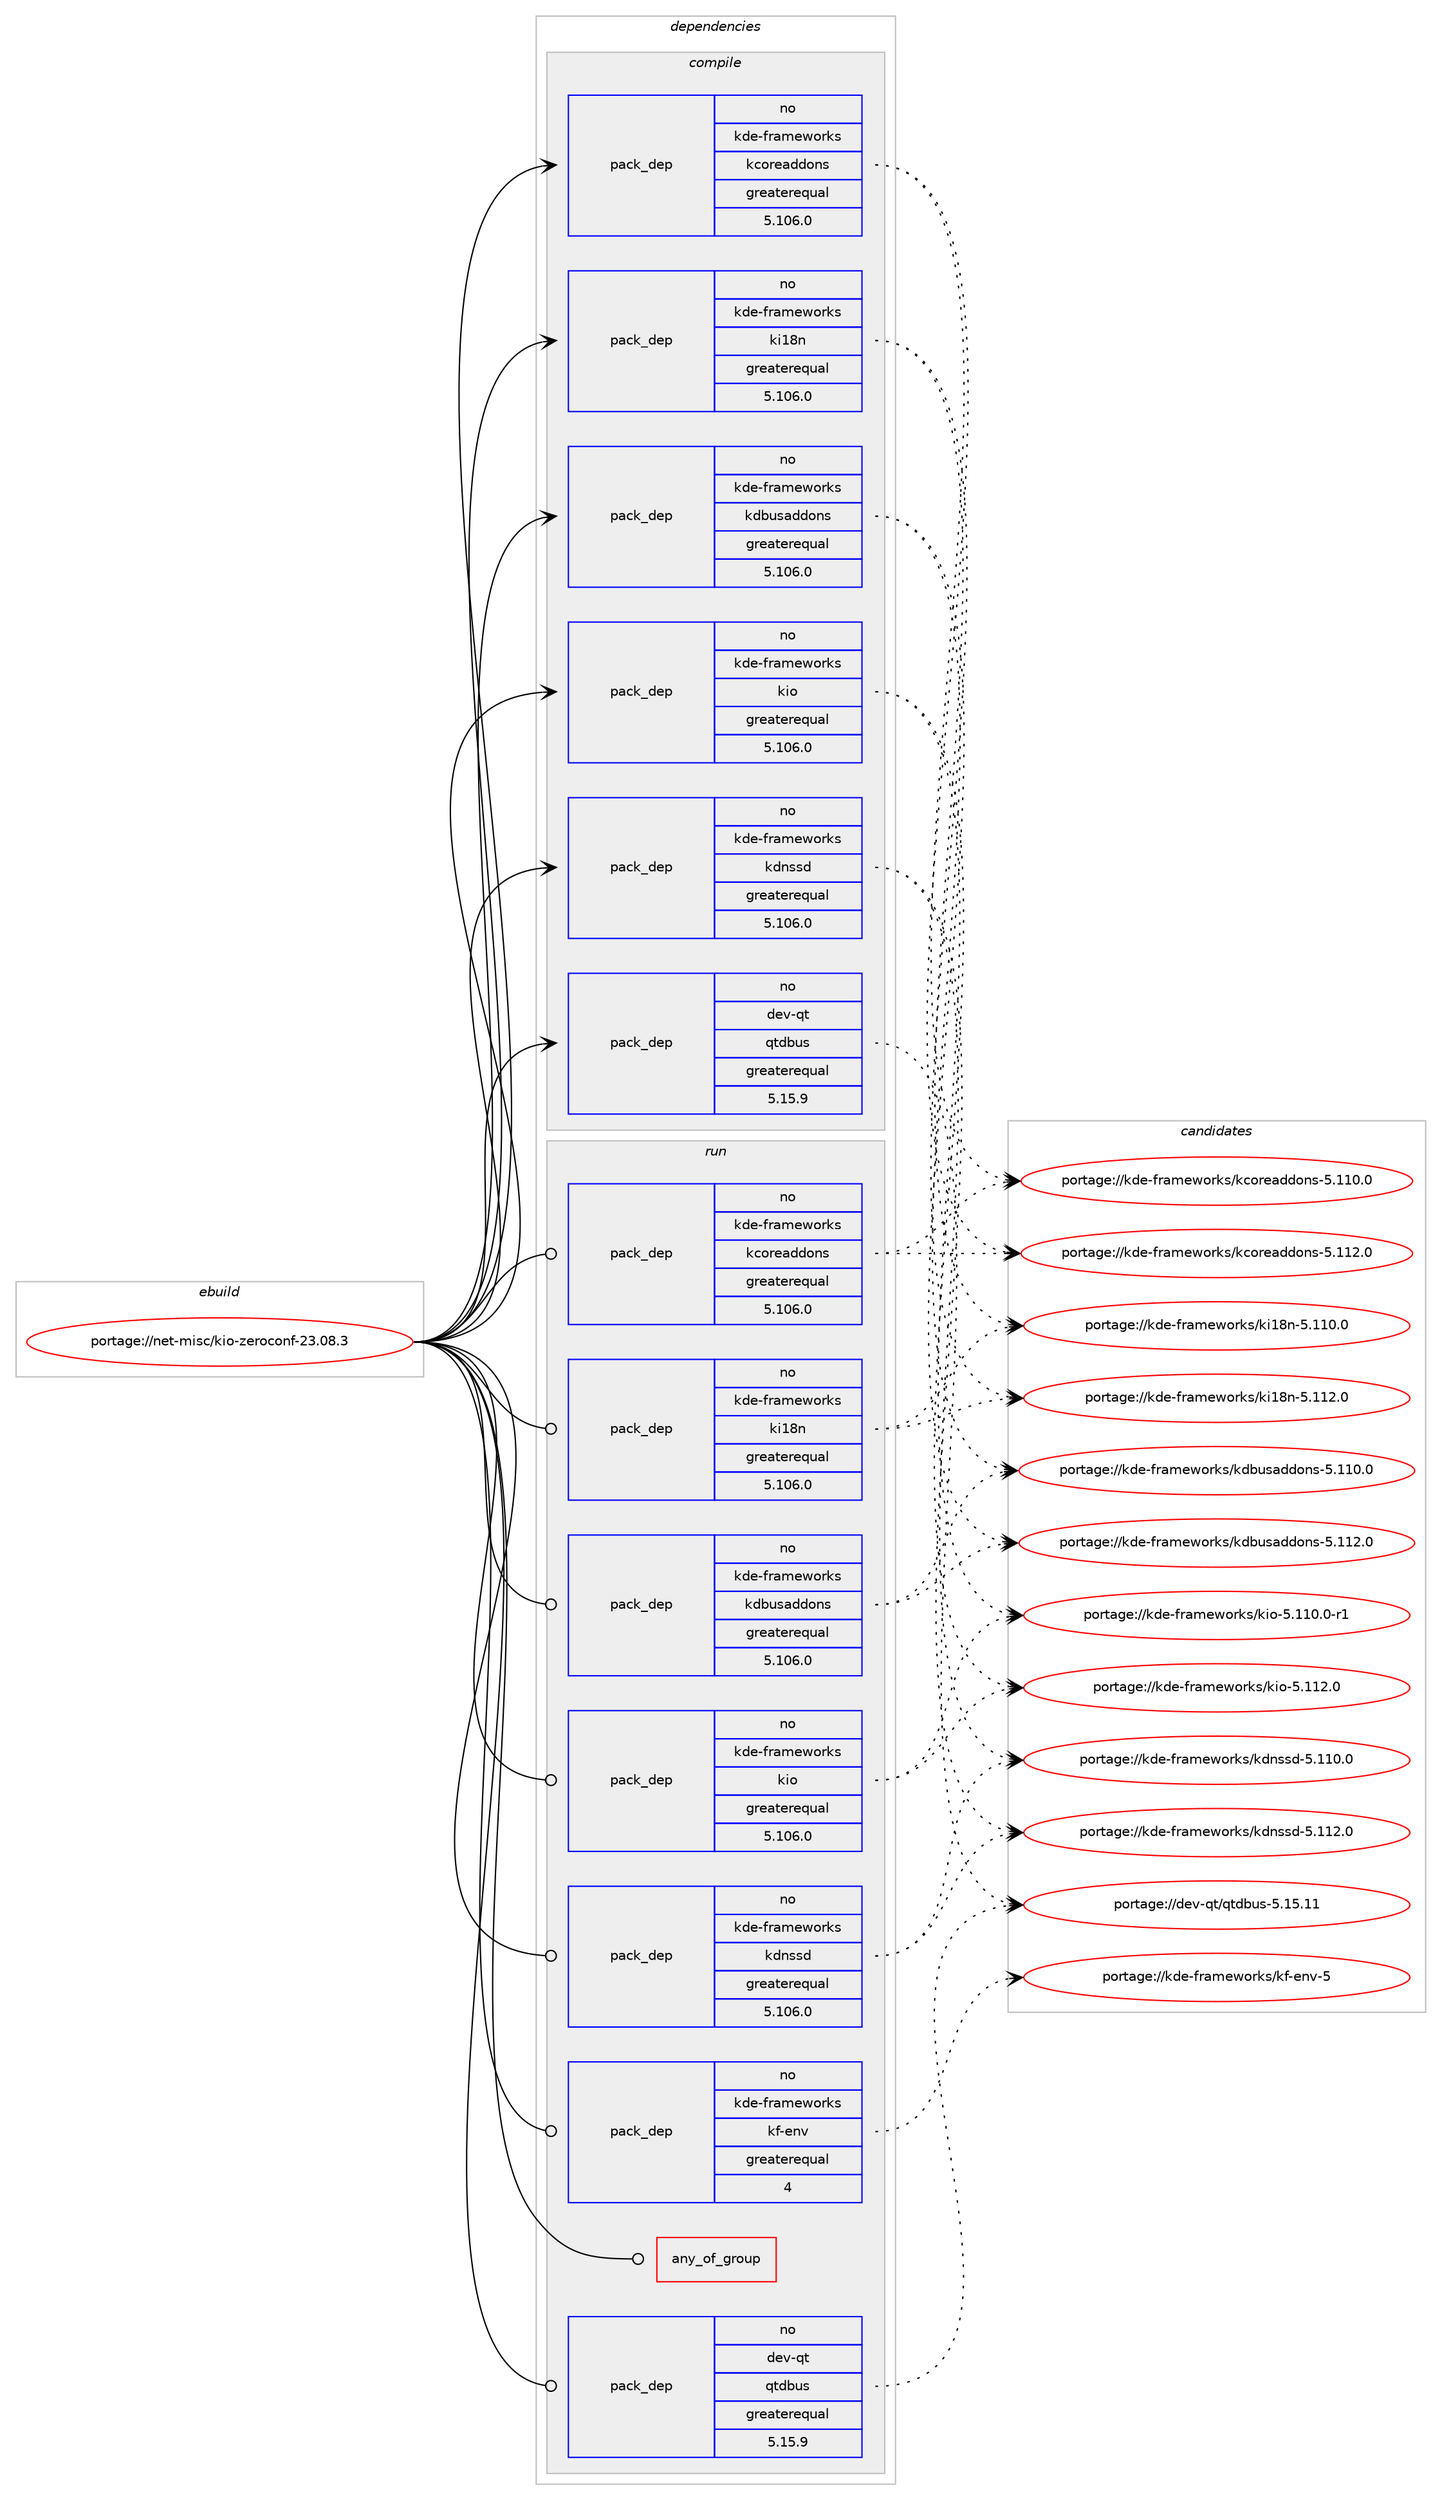 digraph prolog {

# *************
# Graph options
# *************

newrank=true;
concentrate=true;
compound=true;
graph [rankdir=LR,fontname=Helvetica,fontsize=10,ranksep=1.5];#, ranksep=2.5, nodesep=0.2];
edge  [arrowhead=vee];
node  [fontname=Helvetica,fontsize=10];

# **********
# The ebuild
# **********

subgraph cluster_leftcol {
color=gray;
rank=same;
label=<<i>ebuild</i>>;
id [label="portage://net-misc/kio-zeroconf-23.08.3", color=red, width=4, href="../net-misc/kio-zeroconf-23.08.3.svg"];
}

# ****************
# The dependencies
# ****************

subgraph cluster_midcol {
color=gray;
label=<<i>dependencies</i>>;
subgraph cluster_compile {
fillcolor="#eeeeee";
style=filled;
label=<<i>compile</i>>;
# *** BEGIN UNKNOWN DEPENDENCY TYPE (TODO) ***
# id -> package_dependency(portage://net-misc/kio-zeroconf-23.08.3,install,no,dev-qt,qtcore,none,[,,],[slot(5)],[])
# *** END UNKNOWN DEPENDENCY TYPE (TODO) ***

subgraph pack204 {
dependency227 [label=<<TABLE BORDER="0" CELLBORDER="1" CELLSPACING="0" CELLPADDING="4" WIDTH="220"><TR><TD ROWSPAN="6" CELLPADDING="30">pack_dep</TD></TR><TR><TD WIDTH="110">no</TD></TR><TR><TD>dev-qt</TD></TR><TR><TD>qtdbus</TD></TR><TR><TD>greaterequal</TD></TR><TR><TD>5.15.9</TD></TR></TABLE>>, shape=none, color=blue];
}
id:e -> dependency227:w [weight=20,style="solid",arrowhead="vee"];
subgraph pack205 {
dependency228 [label=<<TABLE BORDER="0" CELLBORDER="1" CELLSPACING="0" CELLPADDING="4" WIDTH="220"><TR><TD ROWSPAN="6" CELLPADDING="30">pack_dep</TD></TR><TR><TD WIDTH="110">no</TD></TR><TR><TD>kde-frameworks</TD></TR><TR><TD>kcoreaddons</TD></TR><TR><TD>greaterequal</TD></TR><TR><TD>5.106.0</TD></TR></TABLE>>, shape=none, color=blue];
}
id:e -> dependency228:w [weight=20,style="solid",arrowhead="vee"];
subgraph pack206 {
dependency229 [label=<<TABLE BORDER="0" CELLBORDER="1" CELLSPACING="0" CELLPADDING="4" WIDTH="220"><TR><TD ROWSPAN="6" CELLPADDING="30">pack_dep</TD></TR><TR><TD WIDTH="110">no</TD></TR><TR><TD>kde-frameworks</TD></TR><TR><TD>kdbusaddons</TD></TR><TR><TD>greaterequal</TD></TR><TR><TD>5.106.0</TD></TR></TABLE>>, shape=none, color=blue];
}
id:e -> dependency229:w [weight=20,style="solid",arrowhead="vee"];
subgraph pack207 {
dependency230 [label=<<TABLE BORDER="0" CELLBORDER="1" CELLSPACING="0" CELLPADDING="4" WIDTH="220"><TR><TD ROWSPAN="6" CELLPADDING="30">pack_dep</TD></TR><TR><TD WIDTH="110">no</TD></TR><TR><TD>kde-frameworks</TD></TR><TR><TD>kdnssd</TD></TR><TR><TD>greaterequal</TD></TR><TR><TD>5.106.0</TD></TR></TABLE>>, shape=none, color=blue];
}
id:e -> dependency230:w [weight=20,style="solid",arrowhead="vee"];
subgraph pack208 {
dependency231 [label=<<TABLE BORDER="0" CELLBORDER="1" CELLSPACING="0" CELLPADDING="4" WIDTH="220"><TR><TD ROWSPAN="6" CELLPADDING="30">pack_dep</TD></TR><TR><TD WIDTH="110">no</TD></TR><TR><TD>kde-frameworks</TD></TR><TR><TD>ki18n</TD></TR><TR><TD>greaterequal</TD></TR><TR><TD>5.106.0</TD></TR></TABLE>>, shape=none, color=blue];
}
id:e -> dependency231:w [weight=20,style="solid",arrowhead="vee"];
subgraph pack209 {
dependency232 [label=<<TABLE BORDER="0" CELLBORDER="1" CELLSPACING="0" CELLPADDING="4" WIDTH="220"><TR><TD ROWSPAN="6" CELLPADDING="30">pack_dep</TD></TR><TR><TD WIDTH="110">no</TD></TR><TR><TD>kde-frameworks</TD></TR><TR><TD>kio</TD></TR><TR><TD>greaterequal</TD></TR><TR><TD>5.106.0</TD></TR></TABLE>>, shape=none, color=blue];
}
id:e -> dependency232:w [weight=20,style="solid",arrowhead="vee"];
}
subgraph cluster_compileandrun {
fillcolor="#eeeeee";
style=filled;
label=<<i>compile and run</i>>;
}
subgraph cluster_run {
fillcolor="#eeeeee";
style=filled;
label=<<i>run</i>>;
subgraph any5 {
dependency233 [label=<<TABLE BORDER="0" CELLBORDER="1" CELLSPACING="0" CELLPADDING="4"><TR><TD CELLPADDING="10">any_of_group</TD></TR></TABLE>>, shape=none, color=red];# *** BEGIN UNKNOWN DEPENDENCY TYPE (TODO) ***
# dependency233 -> package_dependency(portage://net-misc/kio-zeroconf-23.08.3,run,no,kde-frameworks,breeze-icons,none,[,,],any_different_slot,[])
# *** END UNKNOWN DEPENDENCY TYPE (TODO) ***

# *** BEGIN UNKNOWN DEPENDENCY TYPE (TODO) ***
# dependency233 -> package_dependency(portage://net-misc/kio-zeroconf-23.08.3,run,no,kde-frameworks,oxygen-icons,none,[,,],any_different_slot,[])
# *** END UNKNOWN DEPENDENCY TYPE (TODO) ***

}
id:e -> dependency233:w [weight=20,style="solid",arrowhead="odot"];
# *** BEGIN UNKNOWN DEPENDENCY TYPE (TODO) ***
# id -> package_dependency(portage://net-misc/kio-zeroconf-23.08.3,run,no,dev-qt,qtcore,none,[,,],[slot(5)],[])
# *** END UNKNOWN DEPENDENCY TYPE (TODO) ***

subgraph pack210 {
dependency234 [label=<<TABLE BORDER="0" CELLBORDER="1" CELLSPACING="0" CELLPADDING="4" WIDTH="220"><TR><TD ROWSPAN="6" CELLPADDING="30">pack_dep</TD></TR><TR><TD WIDTH="110">no</TD></TR><TR><TD>dev-qt</TD></TR><TR><TD>qtdbus</TD></TR><TR><TD>greaterequal</TD></TR><TR><TD>5.15.9</TD></TR></TABLE>>, shape=none, color=blue];
}
id:e -> dependency234:w [weight=20,style="solid",arrowhead="odot"];
subgraph pack211 {
dependency235 [label=<<TABLE BORDER="0" CELLBORDER="1" CELLSPACING="0" CELLPADDING="4" WIDTH="220"><TR><TD ROWSPAN="6" CELLPADDING="30">pack_dep</TD></TR><TR><TD WIDTH="110">no</TD></TR><TR><TD>kde-frameworks</TD></TR><TR><TD>kcoreaddons</TD></TR><TR><TD>greaterequal</TD></TR><TR><TD>5.106.0</TD></TR></TABLE>>, shape=none, color=blue];
}
id:e -> dependency235:w [weight=20,style="solid",arrowhead="odot"];
subgraph pack212 {
dependency236 [label=<<TABLE BORDER="0" CELLBORDER="1" CELLSPACING="0" CELLPADDING="4" WIDTH="220"><TR><TD ROWSPAN="6" CELLPADDING="30">pack_dep</TD></TR><TR><TD WIDTH="110">no</TD></TR><TR><TD>kde-frameworks</TD></TR><TR><TD>kdbusaddons</TD></TR><TR><TD>greaterequal</TD></TR><TR><TD>5.106.0</TD></TR></TABLE>>, shape=none, color=blue];
}
id:e -> dependency236:w [weight=20,style="solid",arrowhead="odot"];
subgraph pack213 {
dependency237 [label=<<TABLE BORDER="0" CELLBORDER="1" CELLSPACING="0" CELLPADDING="4" WIDTH="220"><TR><TD ROWSPAN="6" CELLPADDING="30">pack_dep</TD></TR><TR><TD WIDTH="110">no</TD></TR><TR><TD>kde-frameworks</TD></TR><TR><TD>kdnssd</TD></TR><TR><TD>greaterequal</TD></TR><TR><TD>5.106.0</TD></TR></TABLE>>, shape=none, color=blue];
}
id:e -> dependency237:w [weight=20,style="solid",arrowhead="odot"];
subgraph pack214 {
dependency238 [label=<<TABLE BORDER="0" CELLBORDER="1" CELLSPACING="0" CELLPADDING="4" WIDTH="220"><TR><TD ROWSPAN="6" CELLPADDING="30">pack_dep</TD></TR><TR><TD WIDTH="110">no</TD></TR><TR><TD>kde-frameworks</TD></TR><TR><TD>kf-env</TD></TR><TR><TD>greaterequal</TD></TR><TR><TD>4</TD></TR></TABLE>>, shape=none, color=blue];
}
id:e -> dependency238:w [weight=20,style="solid",arrowhead="odot"];
subgraph pack215 {
dependency239 [label=<<TABLE BORDER="0" CELLBORDER="1" CELLSPACING="0" CELLPADDING="4" WIDTH="220"><TR><TD ROWSPAN="6" CELLPADDING="30">pack_dep</TD></TR><TR><TD WIDTH="110">no</TD></TR><TR><TD>kde-frameworks</TD></TR><TR><TD>ki18n</TD></TR><TR><TD>greaterequal</TD></TR><TR><TD>5.106.0</TD></TR></TABLE>>, shape=none, color=blue];
}
id:e -> dependency239:w [weight=20,style="solid",arrowhead="odot"];
subgraph pack216 {
dependency240 [label=<<TABLE BORDER="0" CELLBORDER="1" CELLSPACING="0" CELLPADDING="4" WIDTH="220"><TR><TD ROWSPAN="6" CELLPADDING="30">pack_dep</TD></TR><TR><TD WIDTH="110">no</TD></TR><TR><TD>kde-frameworks</TD></TR><TR><TD>kio</TD></TR><TR><TD>greaterequal</TD></TR><TR><TD>5.106.0</TD></TR></TABLE>>, shape=none, color=blue];
}
id:e -> dependency240:w [weight=20,style="solid",arrowhead="odot"];
}
}

# **************
# The candidates
# **************

subgraph cluster_choices {
rank=same;
color=gray;
label=<<i>candidates</i>>;

subgraph choice204 {
color=black;
nodesep=1;
choice1001011184511311647113116100981171154553464953464949 [label="portage://dev-qt/qtdbus-5.15.11", color=red, width=4,href="../dev-qt/qtdbus-5.15.11.svg"];
dependency227:e -> choice1001011184511311647113116100981171154553464953464949:w [style=dotted,weight="100"];
}
subgraph choice205 {
color=black;
nodesep=1;
choice10710010145102114971091011191111141071154710799111114101971001001111101154553464949484648 [label="portage://kde-frameworks/kcoreaddons-5.110.0", color=red, width=4,href="../kde-frameworks/kcoreaddons-5.110.0.svg"];
choice10710010145102114971091011191111141071154710799111114101971001001111101154553464949504648 [label="portage://kde-frameworks/kcoreaddons-5.112.0", color=red, width=4,href="../kde-frameworks/kcoreaddons-5.112.0.svg"];
dependency228:e -> choice10710010145102114971091011191111141071154710799111114101971001001111101154553464949484648:w [style=dotted,weight="100"];
dependency228:e -> choice10710010145102114971091011191111141071154710799111114101971001001111101154553464949504648:w [style=dotted,weight="100"];
}
subgraph choice206 {
color=black;
nodesep=1;
choice10710010145102114971091011191111141071154710710098117115971001001111101154553464949484648 [label="portage://kde-frameworks/kdbusaddons-5.110.0", color=red, width=4,href="../kde-frameworks/kdbusaddons-5.110.0.svg"];
choice10710010145102114971091011191111141071154710710098117115971001001111101154553464949504648 [label="portage://kde-frameworks/kdbusaddons-5.112.0", color=red, width=4,href="../kde-frameworks/kdbusaddons-5.112.0.svg"];
dependency229:e -> choice10710010145102114971091011191111141071154710710098117115971001001111101154553464949484648:w [style=dotted,weight="100"];
dependency229:e -> choice10710010145102114971091011191111141071154710710098117115971001001111101154553464949504648:w [style=dotted,weight="100"];
}
subgraph choice207 {
color=black;
nodesep=1;
choice1071001014510211497109101119111114107115471071001101151151004553464949484648 [label="portage://kde-frameworks/kdnssd-5.110.0", color=red, width=4,href="../kde-frameworks/kdnssd-5.110.0.svg"];
choice1071001014510211497109101119111114107115471071001101151151004553464949504648 [label="portage://kde-frameworks/kdnssd-5.112.0", color=red, width=4,href="../kde-frameworks/kdnssd-5.112.0.svg"];
dependency230:e -> choice1071001014510211497109101119111114107115471071001101151151004553464949484648:w [style=dotted,weight="100"];
dependency230:e -> choice1071001014510211497109101119111114107115471071001101151151004553464949504648:w [style=dotted,weight="100"];
}
subgraph choice208 {
color=black;
nodesep=1;
choice10710010145102114971091011191111141071154710710549561104553464949484648 [label="portage://kde-frameworks/ki18n-5.110.0", color=red, width=4,href="../kde-frameworks/ki18n-5.110.0.svg"];
choice10710010145102114971091011191111141071154710710549561104553464949504648 [label="portage://kde-frameworks/ki18n-5.112.0", color=red, width=4,href="../kde-frameworks/ki18n-5.112.0.svg"];
dependency231:e -> choice10710010145102114971091011191111141071154710710549561104553464949484648:w [style=dotted,weight="100"];
dependency231:e -> choice10710010145102114971091011191111141071154710710549561104553464949504648:w [style=dotted,weight="100"];
}
subgraph choice209 {
color=black;
nodesep=1;
choice10710010145102114971091011191111141071154710710511145534649494846484511449 [label="portage://kde-frameworks/kio-5.110.0-r1", color=red, width=4,href="../kde-frameworks/kio-5.110.0-r1.svg"];
choice1071001014510211497109101119111114107115471071051114553464949504648 [label="portage://kde-frameworks/kio-5.112.0", color=red, width=4,href="../kde-frameworks/kio-5.112.0.svg"];
dependency232:e -> choice10710010145102114971091011191111141071154710710511145534649494846484511449:w [style=dotted,weight="100"];
dependency232:e -> choice1071001014510211497109101119111114107115471071051114553464949504648:w [style=dotted,weight="100"];
}
subgraph choice210 {
color=black;
nodesep=1;
choice1001011184511311647113116100981171154553464953464949 [label="portage://dev-qt/qtdbus-5.15.11", color=red, width=4,href="../dev-qt/qtdbus-5.15.11.svg"];
dependency234:e -> choice1001011184511311647113116100981171154553464953464949:w [style=dotted,weight="100"];
}
subgraph choice211 {
color=black;
nodesep=1;
choice10710010145102114971091011191111141071154710799111114101971001001111101154553464949484648 [label="portage://kde-frameworks/kcoreaddons-5.110.0", color=red, width=4,href="../kde-frameworks/kcoreaddons-5.110.0.svg"];
choice10710010145102114971091011191111141071154710799111114101971001001111101154553464949504648 [label="portage://kde-frameworks/kcoreaddons-5.112.0", color=red, width=4,href="../kde-frameworks/kcoreaddons-5.112.0.svg"];
dependency235:e -> choice10710010145102114971091011191111141071154710799111114101971001001111101154553464949484648:w [style=dotted,weight="100"];
dependency235:e -> choice10710010145102114971091011191111141071154710799111114101971001001111101154553464949504648:w [style=dotted,weight="100"];
}
subgraph choice212 {
color=black;
nodesep=1;
choice10710010145102114971091011191111141071154710710098117115971001001111101154553464949484648 [label="portage://kde-frameworks/kdbusaddons-5.110.0", color=red, width=4,href="../kde-frameworks/kdbusaddons-5.110.0.svg"];
choice10710010145102114971091011191111141071154710710098117115971001001111101154553464949504648 [label="portage://kde-frameworks/kdbusaddons-5.112.0", color=red, width=4,href="../kde-frameworks/kdbusaddons-5.112.0.svg"];
dependency236:e -> choice10710010145102114971091011191111141071154710710098117115971001001111101154553464949484648:w [style=dotted,weight="100"];
dependency236:e -> choice10710010145102114971091011191111141071154710710098117115971001001111101154553464949504648:w [style=dotted,weight="100"];
}
subgraph choice213 {
color=black;
nodesep=1;
choice1071001014510211497109101119111114107115471071001101151151004553464949484648 [label="portage://kde-frameworks/kdnssd-5.110.0", color=red, width=4,href="../kde-frameworks/kdnssd-5.110.0.svg"];
choice1071001014510211497109101119111114107115471071001101151151004553464949504648 [label="portage://kde-frameworks/kdnssd-5.112.0", color=red, width=4,href="../kde-frameworks/kdnssd-5.112.0.svg"];
dependency237:e -> choice1071001014510211497109101119111114107115471071001101151151004553464949484648:w [style=dotted,weight="100"];
dependency237:e -> choice1071001014510211497109101119111114107115471071001101151151004553464949504648:w [style=dotted,weight="100"];
}
subgraph choice214 {
color=black;
nodesep=1;
choice107100101451021149710910111911111410711547107102451011101184553 [label="portage://kde-frameworks/kf-env-5", color=red, width=4,href="../kde-frameworks/kf-env-5.svg"];
dependency238:e -> choice107100101451021149710910111911111410711547107102451011101184553:w [style=dotted,weight="100"];
}
subgraph choice215 {
color=black;
nodesep=1;
choice10710010145102114971091011191111141071154710710549561104553464949484648 [label="portage://kde-frameworks/ki18n-5.110.0", color=red, width=4,href="../kde-frameworks/ki18n-5.110.0.svg"];
choice10710010145102114971091011191111141071154710710549561104553464949504648 [label="portage://kde-frameworks/ki18n-5.112.0", color=red, width=4,href="../kde-frameworks/ki18n-5.112.0.svg"];
dependency239:e -> choice10710010145102114971091011191111141071154710710549561104553464949484648:w [style=dotted,weight="100"];
dependency239:e -> choice10710010145102114971091011191111141071154710710549561104553464949504648:w [style=dotted,weight="100"];
}
subgraph choice216 {
color=black;
nodesep=1;
choice10710010145102114971091011191111141071154710710511145534649494846484511449 [label="portage://kde-frameworks/kio-5.110.0-r1", color=red, width=4,href="../kde-frameworks/kio-5.110.0-r1.svg"];
choice1071001014510211497109101119111114107115471071051114553464949504648 [label="portage://kde-frameworks/kio-5.112.0", color=red, width=4,href="../kde-frameworks/kio-5.112.0.svg"];
dependency240:e -> choice10710010145102114971091011191111141071154710710511145534649494846484511449:w [style=dotted,weight="100"];
dependency240:e -> choice1071001014510211497109101119111114107115471071051114553464949504648:w [style=dotted,weight="100"];
}
}

}
